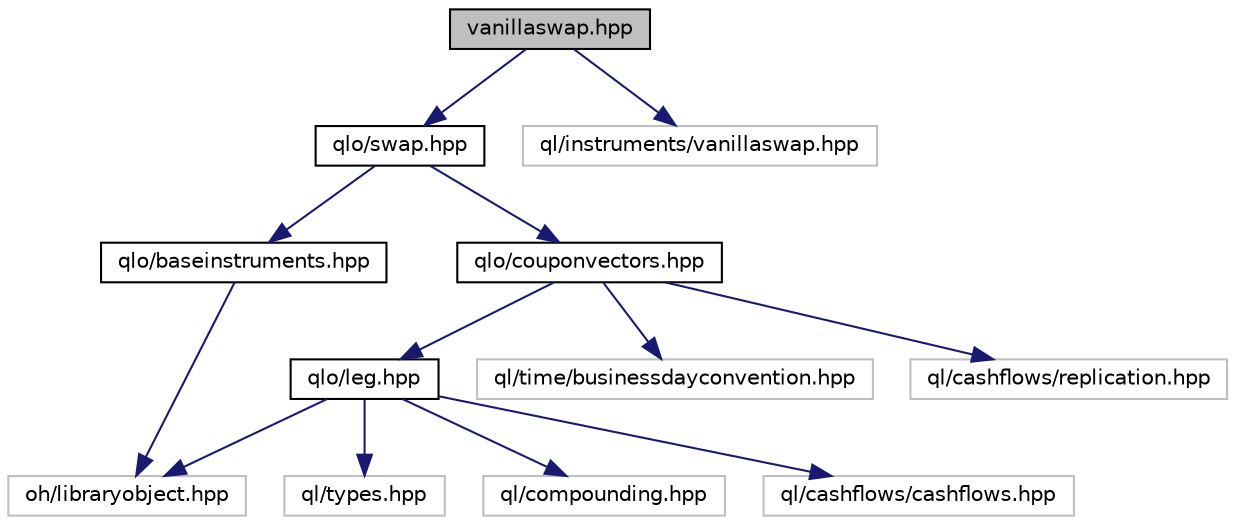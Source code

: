 digraph "vanillaswap.hpp"
{
  edge [fontname="Helvetica",fontsize="10",labelfontname="Helvetica",labelfontsize="10"];
  node [fontname="Helvetica",fontsize="10",shape=record];
  Node0 [label="vanillaswap.hpp",height=0.2,width=0.4,color="black", fillcolor="grey75", style="filled", fontcolor="black"];
  Node0 -> Node1 [color="midnightblue",fontsize="10",style="solid",fontname="Helvetica"];
  Node1 [label="qlo/swap.hpp",height=0.2,width=0.4,color="black", fillcolor="white", style="filled",URL="$swap_8hpp.html"];
  Node1 -> Node2 [color="midnightblue",fontsize="10",style="solid",fontname="Helvetica"];
  Node2 [label="qlo/baseinstruments.hpp",height=0.2,width=0.4,color="black", fillcolor="white", style="filled",URL="$baseinstruments_8hpp.html"];
  Node2 -> Node3 [color="midnightblue",fontsize="10",style="solid",fontname="Helvetica"];
  Node3 [label="oh/libraryobject.hpp",height=0.2,width=0.4,color="grey75", fillcolor="white", style="filled"];
  Node1 -> Node4 [color="midnightblue",fontsize="10",style="solid",fontname="Helvetica"];
  Node4 [label="qlo/couponvectors.hpp",height=0.2,width=0.4,color="black", fillcolor="white", style="filled",URL="$couponvectors_8hpp.html"];
  Node4 -> Node5 [color="midnightblue",fontsize="10",style="solid",fontname="Helvetica"];
  Node5 [label="qlo/leg.hpp",height=0.2,width=0.4,color="black", fillcolor="white", style="filled",URL="$leg_8hpp.html"];
  Node5 -> Node3 [color="midnightblue",fontsize="10",style="solid",fontname="Helvetica"];
  Node5 -> Node6 [color="midnightblue",fontsize="10",style="solid",fontname="Helvetica"];
  Node6 [label="ql/types.hpp",height=0.2,width=0.4,color="grey75", fillcolor="white", style="filled"];
  Node5 -> Node7 [color="midnightblue",fontsize="10",style="solid",fontname="Helvetica"];
  Node7 [label="ql/compounding.hpp",height=0.2,width=0.4,color="grey75", fillcolor="white", style="filled"];
  Node5 -> Node8 [color="midnightblue",fontsize="10",style="solid",fontname="Helvetica"];
  Node8 [label="ql/cashflows/cashflows.hpp",height=0.2,width=0.4,color="grey75", fillcolor="white", style="filled"];
  Node4 -> Node9 [color="midnightblue",fontsize="10",style="solid",fontname="Helvetica"];
  Node9 [label="ql/time/businessdayconvention.hpp",height=0.2,width=0.4,color="grey75", fillcolor="white", style="filled"];
  Node4 -> Node10 [color="midnightblue",fontsize="10",style="solid",fontname="Helvetica"];
  Node10 [label="ql/cashflows/replication.hpp",height=0.2,width=0.4,color="grey75", fillcolor="white", style="filled"];
  Node0 -> Node11 [color="midnightblue",fontsize="10",style="solid",fontname="Helvetica"];
  Node11 [label="ql/instruments/vanillaswap.hpp",height=0.2,width=0.4,color="grey75", fillcolor="white", style="filled"];
}
